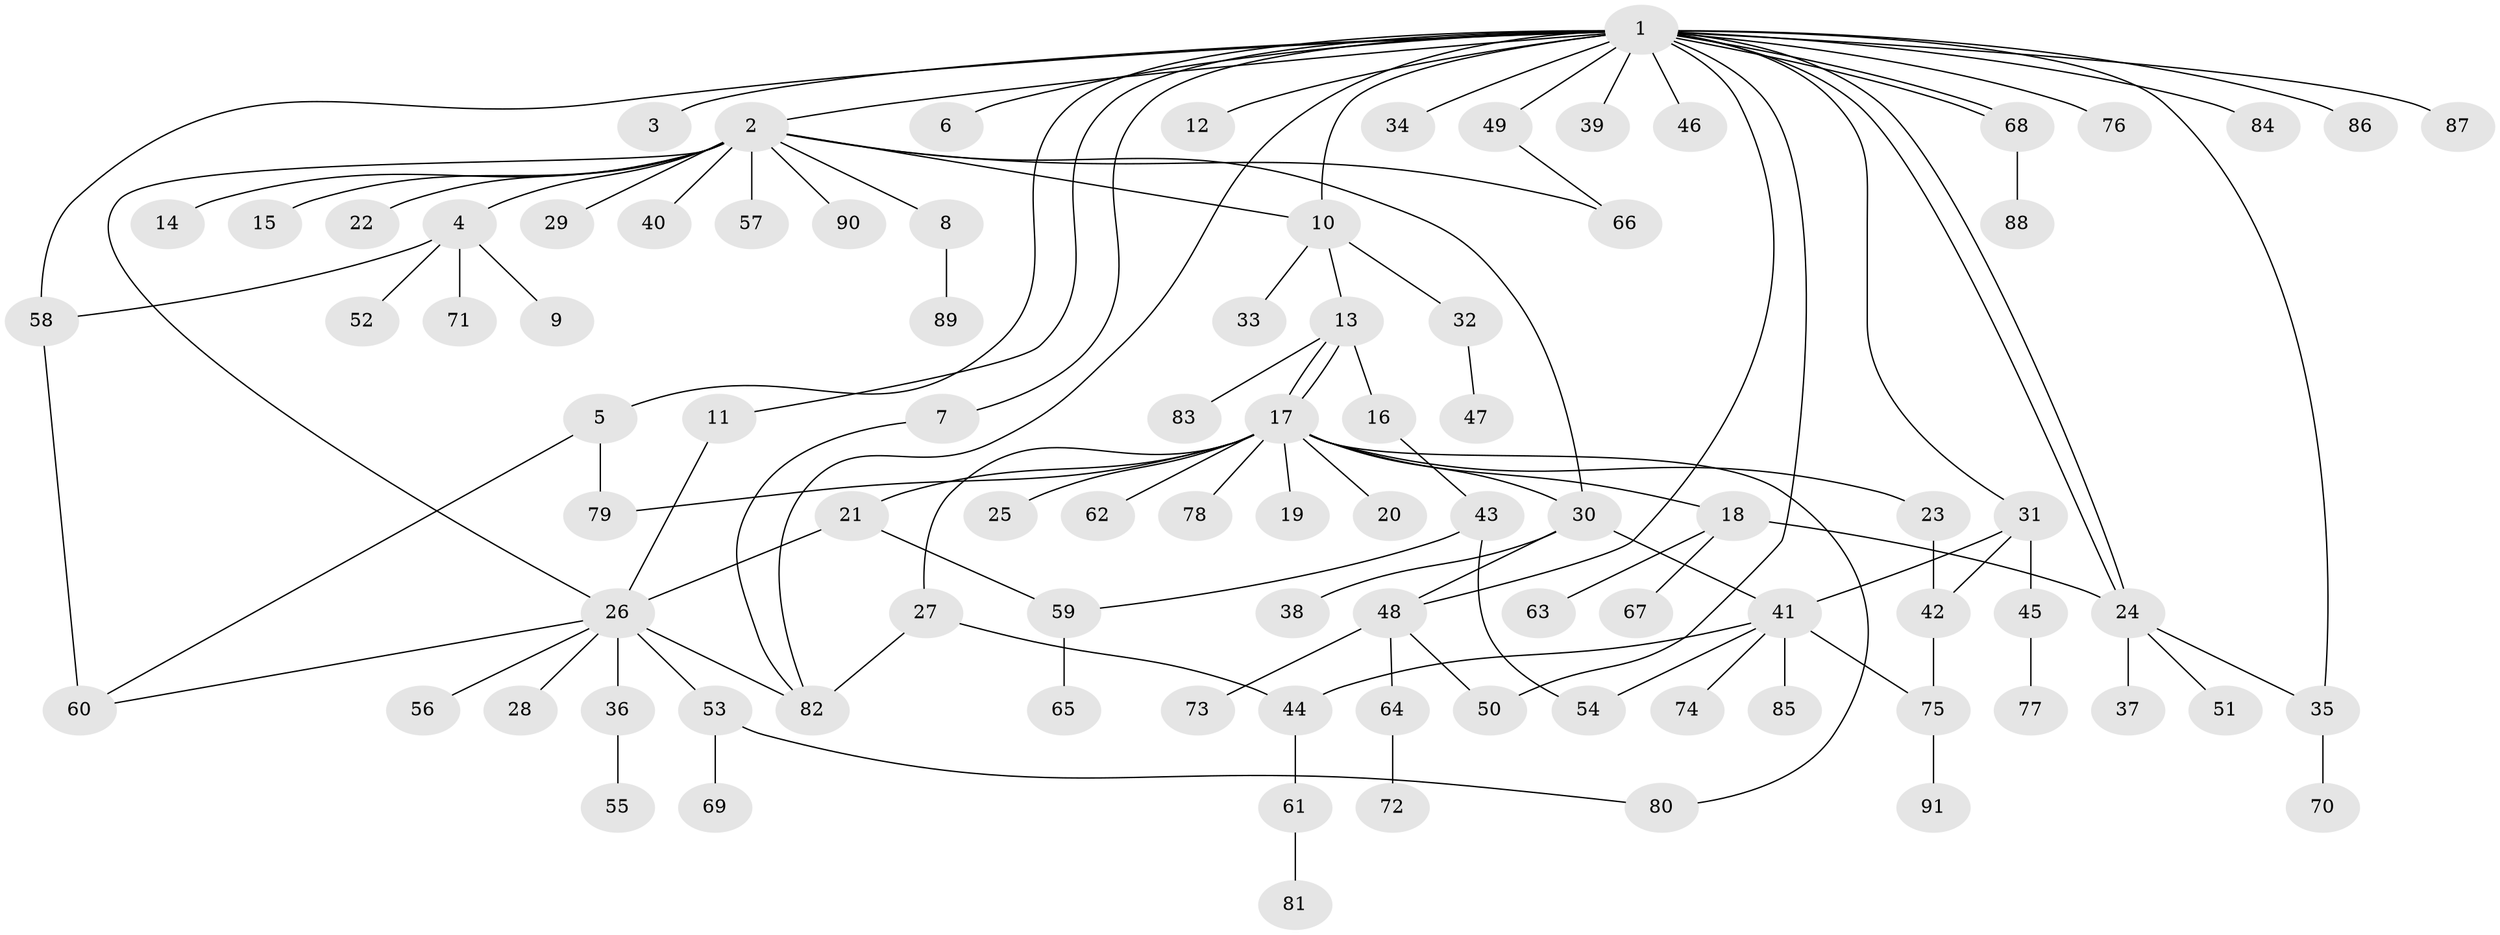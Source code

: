// coarse degree distribution, {10: 0.034482758620689655, 8: 0.034482758620689655, 6: 0.06896551724137931, 2: 0.20689655172413793, 3: 0.1724137931034483, 1: 0.27586206896551724, 4: 0.10344827586206896, 5: 0.034482758620689655, 7: 0.06896551724137931}
// Generated by graph-tools (version 1.1) at 2025/50/03/04/25 22:50:08]
// undirected, 91 vertices, 116 edges
graph export_dot {
  node [color=gray90,style=filled];
  1;
  2;
  3;
  4;
  5;
  6;
  7;
  8;
  9;
  10;
  11;
  12;
  13;
  14;
  15;
  16;
  17;
  18;
  19;
  20;
  21;
  22;
  23;
  24;
  25;
  26;
  27;
  28;
  29;
  30;
  31;
  32;
  33;
  34;
  35;
  36;
  37;
  38;
  39;
  40;
  41;
  42;
  43;
  44;
  45;
  46;
  47;
  48;
  49;
  50;
  51;
  52;
  53;
  54;
  55;
  56;
  57;
  58;
  59;
  60;
  61;
  62;
  63;
  64;
  65;
  66;
  67;
  68;
  69;
  70;
  71;
  72;
  73;
  74;
  75;
  76;
  77;
  78;
  79;
  80;
  81;
  82;
  83;
  84;
  85;
  86;
  87;
  88;
  89;
  90;
  91;
  1 -- 2;
  1 -- 3;
  1 -- 5;
  1 -- 6;
  1 -- 7;
  1 -- 10;
  1 -- 11;
  1 -- 12;
  1 -- 24;
  1 -- 24;
  1 -- 31;
  1 -- 34;
  1 -- 35;
  1 -- 39;
  1 -- 46;
  1 -- 48;
  1 -- 49;
  1 -- 50;
  1 -- 58;
  1 -- 68;
  1 -- 68;
  1 -- 76;
  1 -- 82;
  1 -- 84;
  1 -- 86;
  1 -- 87;
  2 -- 4;
  2 -- 8;
  2 -- 10;
  2 -- 14;
  2 -- 15;
  2 -- 22;
  2 -- 26;
  2 -- 29;
  2 -- 30;
  2 -- 40;
  2 -- 57;
  2 -- 66;
  2 -- 90;
  4 -- 9;
  4 -- 52;
  4 -- 58;
  4 -- 71;
  5 -- 60;
  5 -- 79;
  7 -- 82;
  8 -- 89;
  10 -- 13;
  10 -- 32;
  10 -- 33;
  11 -- 26;
  13 -- 16;
  13 -- 17;
  13 -- 17;
  13 -- 83;
  16 -- 43;
  17 -- 18;
  17 -- 19;
  17 -- 20;
  17 -- 21;
  17 -- 23;
  17 -- 25;
  17 -- 27;
  17 -- 30;
  17 -- 62;
  17 -- 78;
  17 -- 79;
  17 -- 80;
  18 -- 24;
  18 -- 63;
  18 -- 67;
  21 -- 26;
  21 -- 59;
  23 -- 42;
  24 -- 35;
  24 -- 37;
  24 -- 51;
  26 -- 28;
  26 -- 36;
  26 -- 53;
  26 -- 56;
  26 -- 60;
  26 -- 82;
  27 -- 44;
  27 -- 82;
  30 -- 38;
  30 -- 41;
  30 -- 48;
  31 -- 41;
  31 -- 42;
  31 -- 45;
  32 -- 47;
  35 -- 70;
  36 -- 55;
  41 -- 44;
  41 -- 54;
  41 -- 74;
  41 -- 75;
  41 -- 85;
  42 -- 75;
  43 -- 54;
  43 -- 59;
  44 -- 61;
  45 -- 77;
  48 -- 50;
  48 -- 64;
  48 -- 73;
  49 -- 66;
  53 -- 69;
  53 -- 80;
  58 -- 60;
  59 -- 65;
  61 -- 81;
  64 -- 72;
  68 -- 88;
  75 -- 91;
}
